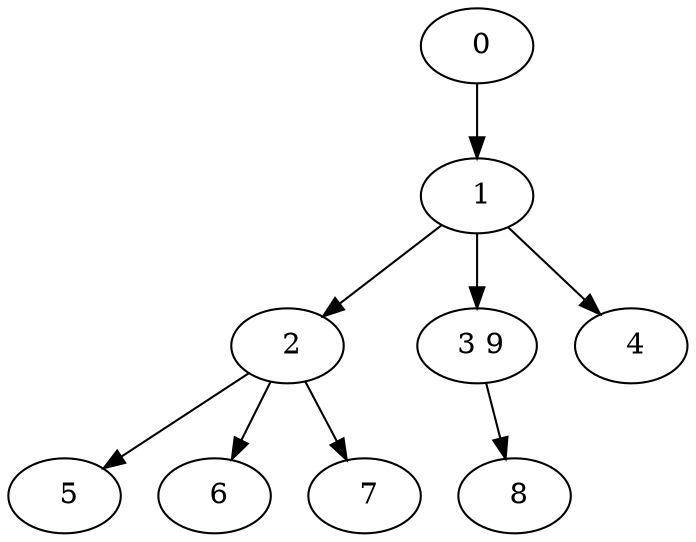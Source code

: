 digraph mytree {
" 0" -> " 1";
" 1" -> " 2";
" 1" -> " 3 9";
" 1" -> " 4";
" 2" -> " 5";
" 2" -> " 6";
" 2" -> " 7";
" 3 9" -> " 8";
" 4";
" 5";
" 6";
" 7";
" 8";
}
